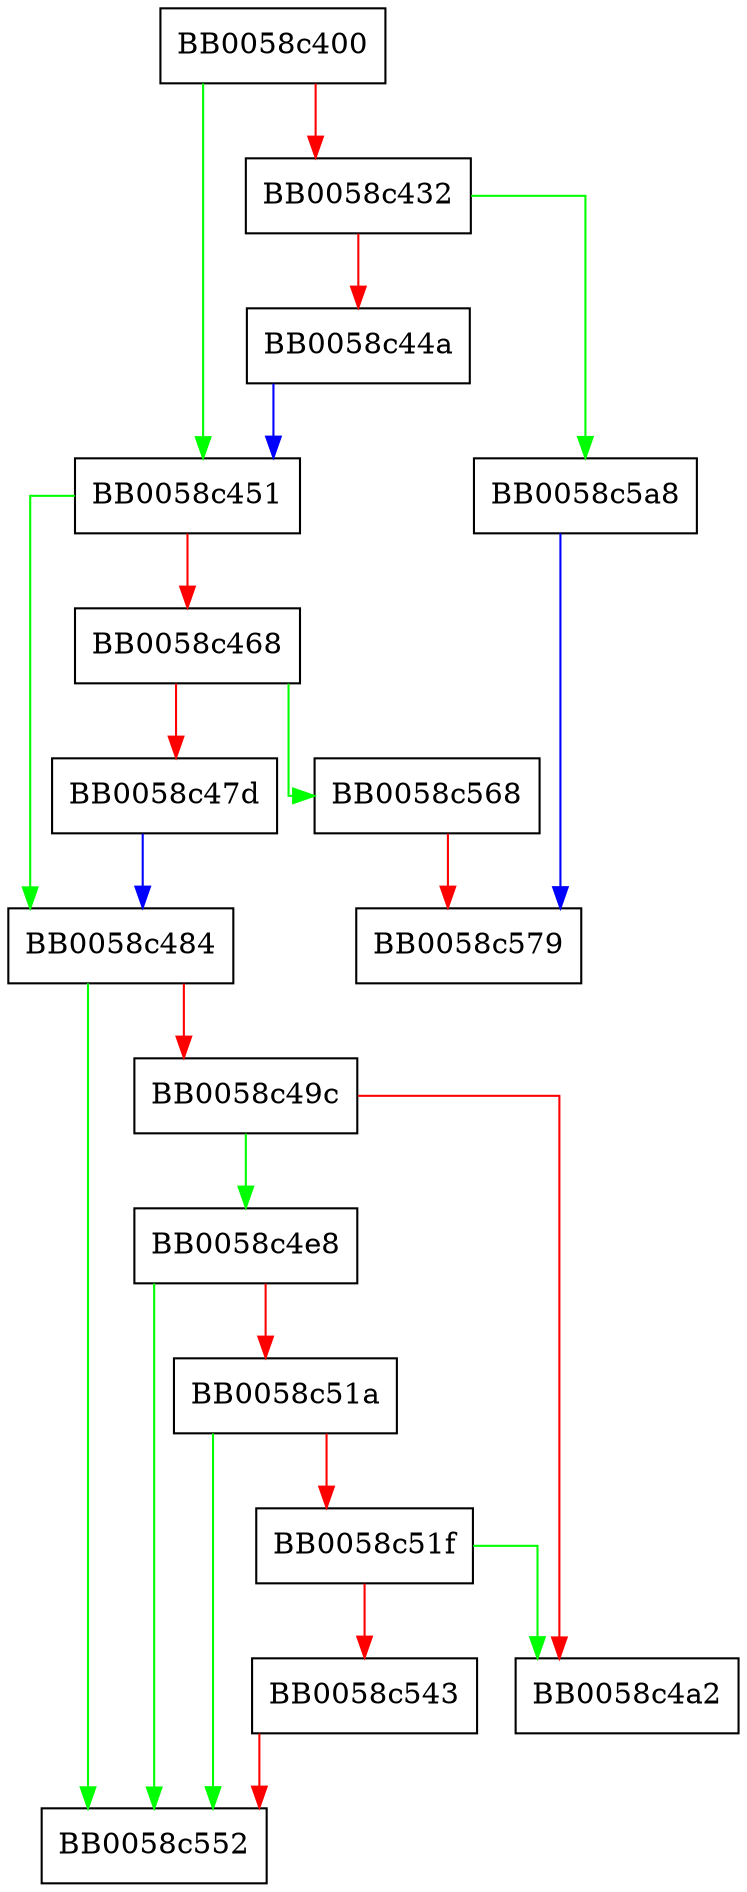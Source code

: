 digraph ossl_ec_group_set_params {
  node [shape="box"];
  graph [splines=ortho];
  BB0058c400 -> BB0058c451 [color="green"];
  BB0058c400 -> BB0058c432 [color="red"];
  BB0058c432 -> BB0058c5a8 [color="green"];
  BB0058c432 -> BB0058c44a [color="red"];
  BB0058c44a -> BB0058c451 [color="blue"];
  BB0058c451 -> BB0058c484 [color="green"];
  BB0058c451 -> BB0058c468 [color="red"];
  BB0058c468 -> BB0058c568 [color="green"];
  BB0058c468 -> BB0058c47d [color="red"];
  BB0058c47d -> BB0058c484 [color="blue"];
  BB0058c484 -> BB0058c552 [color="green"];
  BB0058c484 -> BB0058c49c [color="red"];
  BB0058c49c -> BB0058c4e8 [color="green"];
  BB0058c49c -> BB0058c4a2 [color="red"];
  BB0058c4e8 -> BB0058c552 [color="green"];
  BB0058c4e8 -> BB0058c51a [color="red"];
  BB0058c51a -> BB0058c552 [color="green"];
  BB0058c51a -> BB0058c51f [color="red"];
  BB0058c51f -> BB0058c4a2 [color="green"];
  BB0058c51f -> BB0058c543 [color="red"];
  BB0058c543 -> BB0058c552 [color="red"];
  BB0058c568 -> BB0058c579 [color="red"];
  BB0058c5a8 -> BB0058c579 [color="blue"];
}